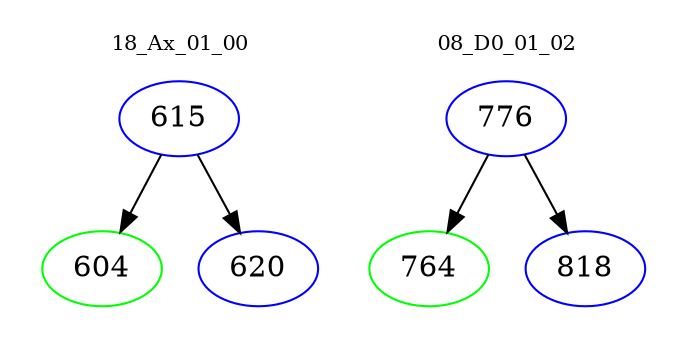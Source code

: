 digraph{
subgraph cluster_0 {
color = white
label = "18_Ax_01_00";
fontsize=10;
T0_615 [label="615", color="blue"]
T0_615 -> T0_604 [color="black"]
T0_604 [label="604", color="green"]
T0_615 -> T0_620 [color="black"]
T0_620 [label="620", color="blue"]
}
subgraph cluster_1 {
color = white
label = "08_D0_01_02";
fontsize=10;
T1_776 [label="776", color="blue"]
T1_776 -> T1_764 [color="black"]
T1_764 [label="764", color="green"]
T1_776 -> T1_818 [color="black"]
T1_818 [label="818", color="blue"]
}
}
